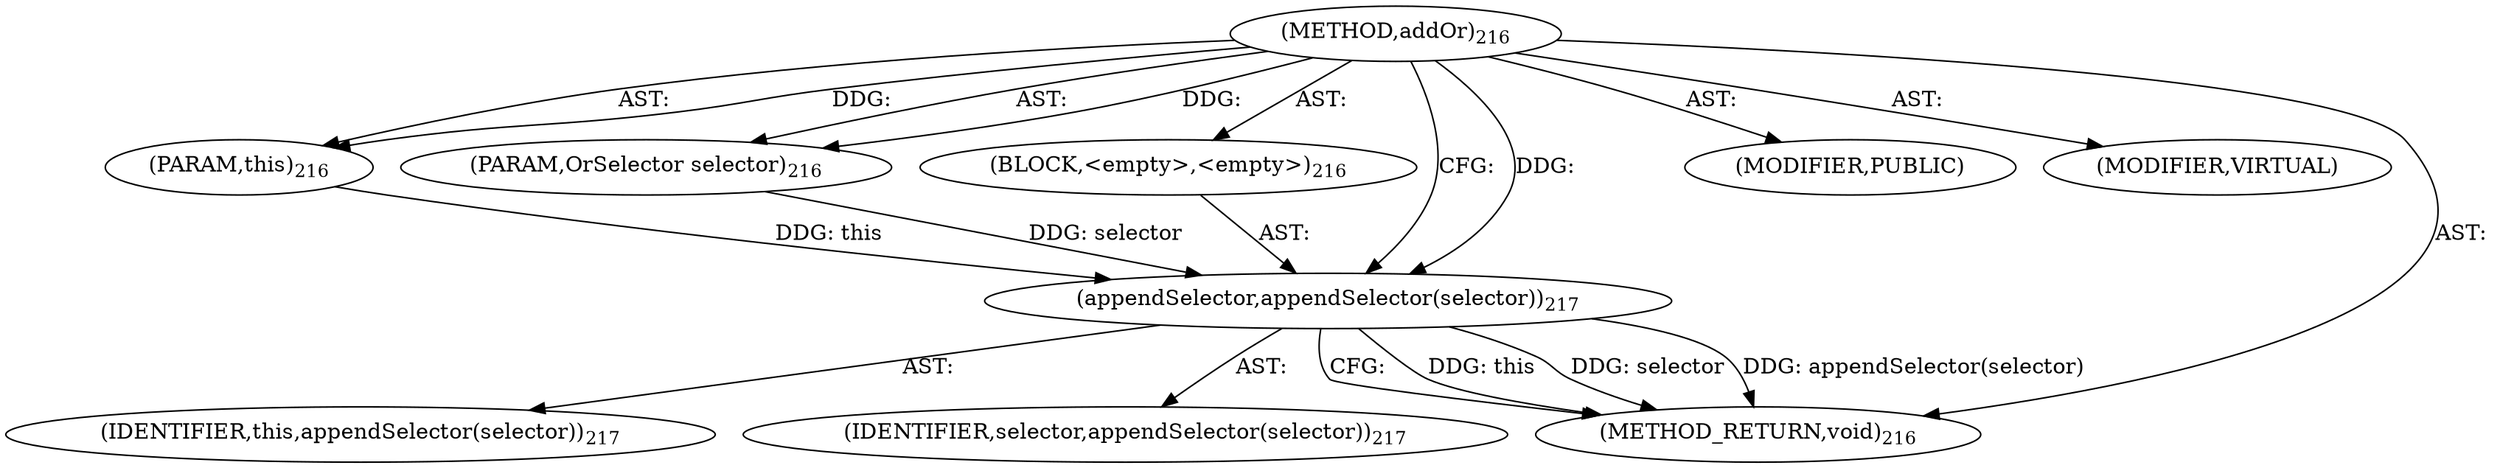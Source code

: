 digraph "addOr" {  
"111669149707" [label = <(METHOD,addOr)<SUB>216</SUB>> ]
"115964116996" [label = <(PARAM,this)<SUB>216</SUB>> ]
"115964117027" [label = <(PARAM,OrSelector selector)<SUB>216</SUB>> ]
"25769803794" [label = <(BLOCK,&lt;empty&gt;,&lt;empty&gt;)<SUB>216</SUB>> ]
"30064771123" [label = <(appendSelector,appendSelector(selector))<SUB>217</SUB>> ]
"68719476742" [label = <(IDENTIFIER,this,appendSelector(selector))<SUB>217</SUB>> ]
"68719476795" [label = <(IDENTIFIER,selector,appendSelector(selector))<SUB>217</SUB>> ]
"133143986200" [label = <(MODIFIER,PUBLIC)> ]
"133143986201" [label = <(MODIFIER,VIRTUAL)> ]
"128849018891" [label = <(METHOD_RETURN,void)<SUB>216</SUB>> ]
  "111669149707" -> "115964116996"  [ label = "AST: "] 
  "111669149707" -> "115964117027"  [ label = "AST: "] 
  "111669149707" -> "25769803794"  [ label = "AST: "] 
  "111669149707" -> "133143986200"  [ label = "AST: "] 
  "111669149707" -> "133143986201"  [ label = "AST: "] 
  "111669149707" -> "128849018891"  [ label = "AST: "] 
  "25769803794" -> "30064771123"  [ label = "AST: "] 
  "30064771123" -> "68719476742"  [ label = "AST: "] 
  "30064771123" -> "68719476795"  [ label = "AST: "] 
  "30064771123" -> "128849018891"  [ label = "CFG: "] 
  "111669149707" -> "30064771123"  [ label = "CFG: "] 
  "30064771123" -> "128849018891"  [ label = "DDG: this"] 
  "30064771123" -> "128849018891"  [ label = "DDG: selector"] 
  "30064771123" -> "128849018891"  [ label = "DDG: appendSelector(selector)"] 
  "111669149707" -> "115964116996"  [ label = "DDG: "] 
  "111669149707" -> "115964117027"  [ label = "DDG: "] 
  "115964116996" -> "30064771123"  [ label = "DDG: this"] 
  "111669149707" -> "30064771123"  [ label = "DDG: "] 
  "115964117027" -> "30064771123"  [ label = "DDG: selector"] 
}
